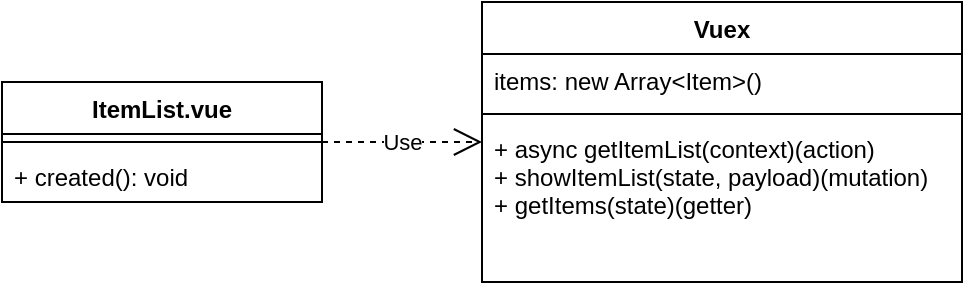 <mxfile>
    <diagram id="B_lJc704gdiOFRl7zF0P" name="商品一覧">
        <mxGraphModel dx="634" dy="510" grid="1" gridSize="10" guides="1" tooltips="1" connect="1" arrows="1" fold="1" page="1" pageScale="1" pageWidth="1169" pageHeight="1654" math="0" shadow="0">
            <root>
                <mxCell id="0"/>
                <mxCell id="1" parent="0"/>
                <mxCell id="2" value="ItemList.vue" style="swimlane;fontStyle=1;align=center;verticalAlign=top;childLayout=stackLayout;horizontal=1;startSize=26;horizontalStack=0;resizeParent=1;resizeParentMax=0;resizeLast=0;collapsible=1;marginBottom=0;" parent="1" vertex="1">
                    <mxGeometry x="100" y="90" width="160" height="60" as="geometry"/>
                </mxCell>
                <mxCell id="4" value="" style="line;strokeWidth=1;fillColor=none;align=left;verticalAlign=middle;spacingTop=-1;spacingLeft=3;spacingRight=3;rotatable=0;labelPosition=right;points=[];portConstraint=eastwest;" parent="2" vertex="1">
                    <mxGeometry y="26" width="160" height="8" as="geometry"/>
                </mxCell>
                <mxCell id="5" value="+ created(): void" style="text;strokeColor=none;fillColor=none;align=left;verticalAlign=top;spacingLeft=4;spacingRight=4;overflow=hidden;rotatable=0;points=[[0,0.5],[1,0.5]];portConstraint=eastwest;" parent="2" vertex="1">
                    <mxGeometry y="34" width="160" height="26" as="geometry"/>
                </mxCell>
                <mxCell id="6" value="Vuex" style="swimlane;fontStyle=1;align=center;verticalAlign=top;childLayout=stackLayout;horizontal=1;startSize=26;horizontalStack=0;resizeParent=1;resizeParentMax=0;resizeLast=0;collapsible=1;marginBottom=0;" parent="1" vertex="1">
                    <mxGeometry x="340" y="50" width="240" height="140" as="geometry"/>
                </mxCell>
                <mxCell id="7" value="items: new Array&lt;Item&gt;()" style="text;strokeColor=none;fillColor=none;align=left;verticalAlign=top;spacingLeft=4;spacingRight=4;overflow=hidden;rotatable=0;points=[[0,0.5],[1,0.5]];portConstraint=eastwest;" parent="6" vertex="1">
                    <mxGeometry y="26" width="240" height="26" as="geometry"/>
                </mxCell>
                <mxCell id="8" value="" style="line;strokeWidth=1;fillColor=none;align=left;verticalAlign=middle;spacingTop=-1;spacingLeft=3;spacingRight=3;rotatable=0;labelPosition=right;points=[];portConstraint=eastwest;" parent="6" vertex="1">
                    <mxGeometry y="52" width="240" height="8" as="geometry"/>
                </mxCell>
                <mxCell id="9" value="+ async getItemList(context)(action)&#10;+ showItemList(state, payload)(mutation)&#10;+ getItems(state)(getter)" style="text;strokeColor=none;fillColor=none;align=left;verticalAlign=top;spacingLeft=4;spacingRight=4;overflow=hidden;rotatable=0;points=[[0,0.5],[1,0.5]];portConstraint=eastwest;" parent="6" vertex="1">
                    <mxGeometry y="60" width="240" height="80" as="geometry"/>
                </mxCell>
                <mxCell id="10" value="Use" style="endArrow=open;endSize=12;dashed=1;html=1;" parent="1" edge="1">
                    <mxGeometry width="160" relative="1" as="geometry">
                        <mxPoint x="260" y="120" as="sourcePoint"/>
                        <mxPoint x="340" y="120" as="targetPoint"/>
                    </mxGeometry>
                </mxCell>
            </root>
        </mxGraphModel>
    </diagram>
    <diagram id="m6YlWUOxXdgxlVMoJvb-" name="商品詳細">
        <mxGraphModel dx="634" dy="510" grid="1" gridSize="10" guides="1" tooltips="1" connect="1" arrows="1" fold="1" page="1" pageScale="1" pageWidth="1169" pageHeight="1654" math="0" shadow="0">
            <root>
                <mxCell id="Ad6gieufvcmpZR1Nbmo6-0"/>
                <mxCell id="Ad6gieufvcmpZR1Nbmo6-1" parent="Ad6gieufvcmpZR1Nbmo6-0"/>
                <mxCell id="Ad6gieufvcmpZR1Nbmo6-2" value="itemDetail.vue" style="swimlane;fontStyle=1;align=center;verticalAlign=top;childLayout=stackLayout;horizontal=1;startSize=26;horizontalStack=0;resizeParent=1;resizeParentMax=0;resizeLast=0;collapsible=1;marginBottom=0;" parent="Ad6gieufvcmpZR1Nbmo6-1" vertex="1">
                    <mxGeometry x="150" y="90" width="160" height="86" as="geometry"/>
                </mxCell>
                <mxCell id="Ad6gieufvcmpZR1Nbmo6-3" value="+ field: type" style="text;strokeColor=none;fillColor=none;align=left;verticalAlign=top;spacingLeft=4;spacingRight=4;overflow=hidden;rotatable=0;points=[[0,0.5],[1,0.5]];portConstraint=eastwest;" parent="Ad6gieufvcmpZR1Nbmo6-2" vertex="1">
                    <mxGeometry y="26" width="160" height="26" as="geometry"/>
                </mxCell>
                <mxCell id="Ad6gieufvcmpZR1Nbmo6-4" value="" style="line;strokeWidth=1;fillColor=none;align=left;verticalAlign=middle;spacingTop=-1;spacingLeft=3;spacingRight=3;rotatable=0;labelPosition=right;points=[];portConstraint=eastwest;" parent="Ad6gieufvcmpZR1Nbmo6-2" vertex="1">
                    <mxGeometry y="52" width="160" height="8" as="geometry"/>
                </mxCell>
                <mxCell id="Ad6gieufvcmpZR1Nbmo6-5" value="+ created(): void" style="text;strokeColor=none;fillColor=none;align=left;verticalAlign=top;spacingLeft=4;spacingRight=4;overflow=hidden;rotatable=0;points=[[0,0.5],[1,0.5]];portConstraint=eastwest;" parent="Ad6gieufvcmpZR1Nbmo6-2" vertex="1">
                    <mxGeometry y="60" width="160" height="26" as="geometry"/>
                </mxCell>
                <mxCell id="PFQXacsHakJUdrvEIhWa-0" value="Vuex" style="swimlane;fontStyle=1;align=center;verticalAlign=top;childLayout=stackLayout;horizontal=1;startSize=26;horizontalStack=0;resizeParent=1;resizeParentMax=0;resizeLast=0;collapsible=1;marginBottom=0;" parent="Ad6gieufvcmpZR1Nbmo6-1" vertex="1">
                    <mxGeometry x="430" y="60" width="240" height="140" as="geometry"/>
                </mxCell>
                <mxCell id="PFQXacsHakJUdrvEIhWa-1" value="item" style="text;strokeColor=none;fillColor=none;align=left;verticalAlign=top;spacingLeft=4;spacingRight=4;overflow=hidden;rotatable=0;points=[[0,0.5],[1,0.5]];portConstraint=eastwest;" parent="PFQXacsHakJUdrvEIhWa-0" vertex="1">
                    <mxGeometry y="26" width="240" height="26" as="geometry"/>
                </mxCell>
                <mxCell id="PFQXacsHakJUdrvEIhWa-2" value="" style="line;strokeWidth=1;fillColor=none;align=left;verticalAlign=middle;spacingTop=-1;spacingLeft=3;spacingRight=3;rotatable=0;labelPosition=right;points=[];portConstraint=eastwest;" parent="PFQXacsHakJUdrvEIhWa-0" vertex="1">
                    <mxGeometry y="52" width="240" height="8" as="geometry"/>
                </mxCell>
                <mxCell id="PFQXacsHakJUdrvEIhWa-3" value="+ async getItem(context)(action)&#10;+ showItem(state, payload)(mutation)&#10;+ getItem(state)(getter)" style="text;strokeColor=none;fillColor=none;align=left;verticalAlign=top;spacingLeft=4;spacingRight=4;overflow=hidden;rotatable=0;points=[[0,0.5],[1,0.5]];portConstraint=eastwest;" parent="PFQXacsHakJUdrvEIhWa-0" vertex="1">
                    <mxGeometry y="60" width="240" height="80" as="geometry"/>
                </mxCell>
                <mxCell id="PqjVY0H4PzWzzWuTOsuT-0" value="Use" style="endArrow=open;endSize=12;dashed=1;html=1;exitX=1.027;exitY=0.892;exitDx=0;exitDy=0;exitPerimeter=0;" parent="Ad6gieufvcmpZR1Nbmo6-1" source="Ad6gieufvcmpZR1Nbmo6-3" edge="1">
                    <mxGeometry width="160" relative="1" as="geometry">
                        <mxPoint x="340" y="140" as="sourcePoint"/>
                        <mxPoint x="430" y="139" as="targetPoint"/>
                    </mxGeometry>
                </mxCell>
            </root>
        </mxGraphModel>
    </diagram>
</mxfile>